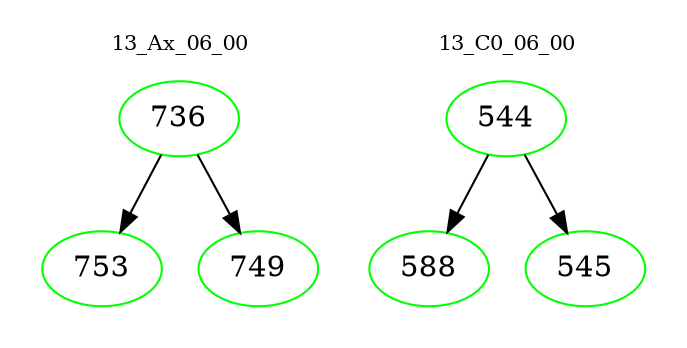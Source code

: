 digraph{
subgraph cluster_0 {
color = white
label = "13_Ax_06_00";
fontsize=10;
T0_736 [label="736", color="green"]
T0_736 -> T0_753 [color="black"]
T0_753 [label="753", color="green"]
T0_736 -> T0_749 [color="black"]
T0_749 [label="749", color="green"]
}
subgraph cluster_1 {
color = white
label = "13_C0_06_00";
fontsize=10;
T1_544 [label="544", color="green"]
T1_544 -> T1_588 [color="black"]
T1_588 [label="588", color="green"]
T1_544 -> T1_545 [color="black"]
T1_545 [label="545", color="green"]
}
}

